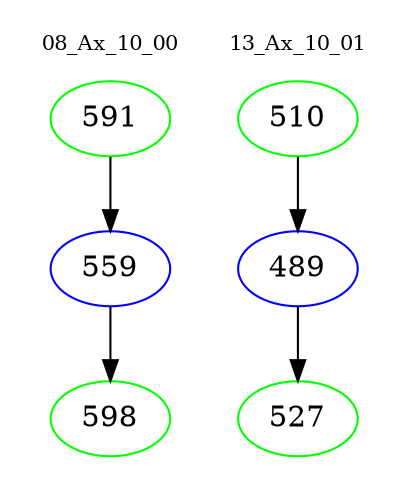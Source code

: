 digraph{
subgraph cluster_0 {
color = white
label = "08_Ax_10_00";
fontsize=10;
T0_591 [label="591", color="green"]
T0_591 -> T0_559 [color="black"]
T0_559 [label="559", color="blue"]
T0_559 -> T0_598 [color="black"]
T0_598 [label="598", color="green"]
}
subgraph cluster_1 {
color = white
label = "13_Ax_10_01";
fontsize=10;
T1_510 [label="510", color="green"]
T1_510 -> T1_489 [color="black"]
T1_489 [label="489", color="blue"]
T1_489 -> T1_527 [color="black"]
T1_527 [label="527", color="green"]
}
}
